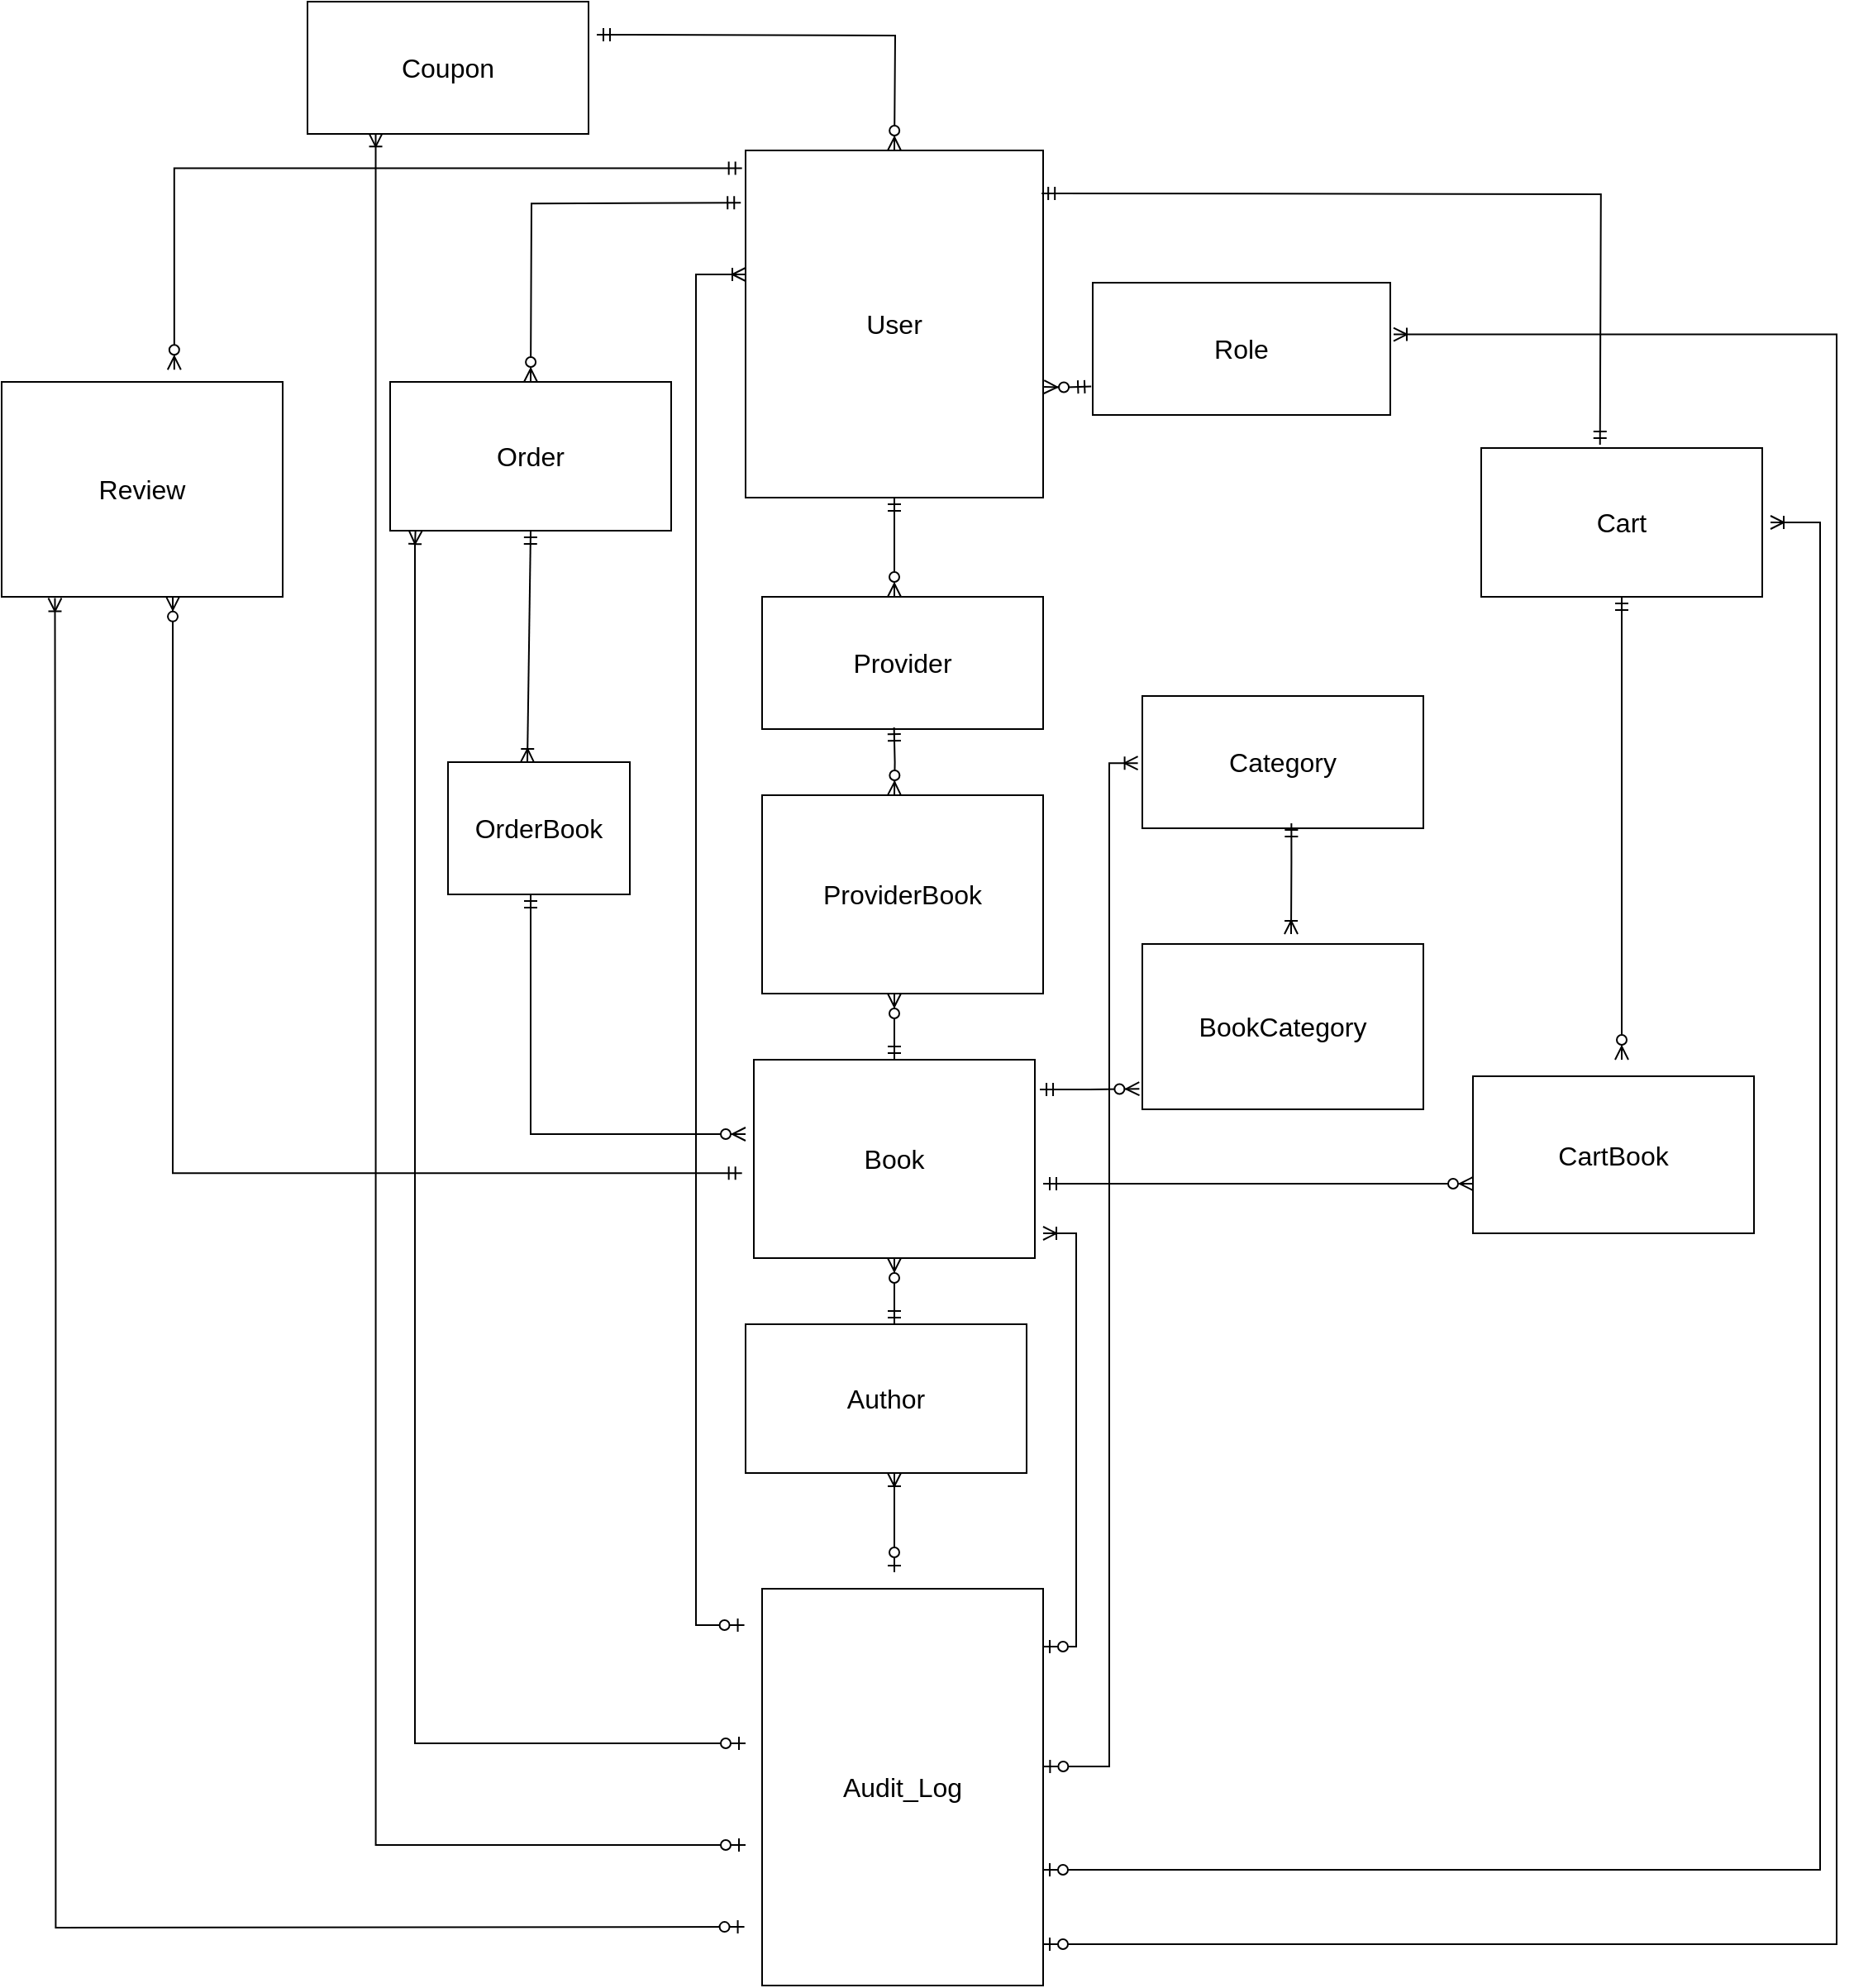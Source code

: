 <mxfile version="25.0.3">
  <diagram id="C5RBs43oDa-KdzZeNtuy" name="Page-1">
    <mxGraphModel dx="2790" dy="118" grid="1" gridSize="10" guides="1" tooltips="1" connect="1" arrows="1" fold="1" page="1" pageScale="1" pageWidth="827" pageHeight="1169" math="0" shadow="0">
      <root>
        <mxCell id="WIyWlLk6GJQsqaUBKTNV-0" />
        <mxCell id="WIyWlLk6GJQsqaUBKTNV-1" parent="WIyWlLk6GJQsqaUBKTNV-0" />
        <mxCell id="E6n0hDkASvJldRAavrut-643" value="" style="fontSize=12;html=1;endArrow=ERzeroToMany;startArrow=ERmandOne;rounded=0;exitX=1;exitY=0.5;exitDx=0;exitDy=0;edgeStyle=orthogonalEdgeStyle;entryX=0.5;entryY=0;entryDx=0;entryDy=0;" edge="1" parent="WIyWlLk6GJQsqaUBKTNV-1">
          <mxGeometry width="100" height="100" relative="1" as="geometry">
            <mxPoint x="510" y="1210" as="sourcePoint" />
            <mxPoint x="690" y="1280" as="targetPoint" />
          </mxGeometry>
        </mxCell>
        <mxCell id="E6n0hDkASvJldRAavrut-644" value="" style="fontSize=12;html=1;endArrow=ERzeroToMany;startArrow=ERmandOne;rounded=0;entryX=0.5;entryY=0;entryDx=0;entryDy=0;edgeStyle=orthogonalEdgeStyle;" edge="1" parent="WIyWlLk6GJQsqaUBKTNV-1">
          <mxGeometry width="100" height="100" relative="1" as="geometry">
            <mxPoint x="690" y="1490" as="sourcePoint" />
            <mxPoint x="690" y="1550" as="targetPoint" />
          </mxGeometry>
        </mxCell>
        <mxCell id="E6n0hDkASvJldRAavrut-645" value="" style="fontSize=12;html=1;endArrow=ERzeroToMany;startArrow=ERmandOne;rounded=0;entryX=0.5;entryY=0;entryDx=0;entryDy=0;exitX=0.499;exitY=0.981;exitDx=0;exitDy=0;edgeStyle=orthogonalEdgeStyle;exitPerimeter=0;" edge="1" parent="WIyWlLk6GJQsqaUBKTNV-1">
          <mxGeometry width="100" height="100" relative="1" as="geometry">
            <mxPoint x="689.82" y="1629.05" as="sourcePoint" />
            <mxPoint x="690" y="1670" as="targetPoint" />
          </mxGeometry>
        </mxCell>
        <mxCell id="E6n0hDkASvJldRAavrut-646" value="" style="fontSize=12;html=1;endArrow=ERzeroToMany;startArrow=ERmandOne;rounded=0;exitX=0.5;exitY=0;exitDx=0;exitDy=0;edgeStyle=orthogonalEdgeStyle;" edge="1" parent="WIyWlLk6GJQsqaUBKTNV-1">
          <mxGeometry width="100" height="100" relative="1" as="geometry">
            <mxPoint x="690" y="1830" as="sourcePoint" />
            <mxPoint x="690" y="1790" as="targetPoint" />
          </mxGeometry>
        </mxCell>
        <mxCell id="E6n0hDkASvJldRAavrut-647" value="" style="fontSize=12;html=1;endArrow=ERzeroToMany;startArrow=ERmandOne;rounded=0;exitX=0.5;exitY=0;exitDx=0;exitDy=0;edgeStyle=orthogonalEdgeStyle;" edge="1" parent="WIyWlLk6GJQsqaUBKTNV-1">
          <mxGeometry width="100" height="100" relative="1" as="geometry">
            <mxPoint x="690" y="1990" as="sourcePoint" />
            <mxPoint x="690" y="1950" as="targetPoint" />
          </mxGeometry>
        </mxCell>
        <mxCell id="E6n0hDkASvJldRAavrut-648" value="" style="fontSize=12;html=1;endArrow=ERzeroToMany;startArrow=ERmandOne;rounded=0;entryX=1.003;entryY=0.681;entryDx=0;entryDy=0;exitX=-0.005;exitY=1.093;exitDx=0;exitDy=0;edgeStyle=orthogonalEdgeStyle;exitPerimeter=0;entryPerimeter=0;" edge="1" parent="WIyWlLk6GJQsqaUBKTNV-1" target="E6n0hDkASvJldRAavrut-667">
          <mxGeometry width="100" height="100" relative="1" as="geometry">
            <mxPoint x="809.1" y="1422.79" as="sourcePoint" />
            <mxPoint x="776.94" y="1422.8" as="targetPoint" />
          </mxGeometry>
        </mxCell>
        <mxCell id="E6n0hDkASvJldRAavrut-649" value="" style="edgeStyle=orthogonalEdgeStyle;fontSize=12;html=1;endArrow=ERmandOne;startArrow=ERmandOne;rounded=0;entryX=0.427;entryY=-0.022;entryDx=0;entryDy=0;exitX=0.995;exitY=-0.135;exitDx=0;exitDy=0;exitPerimeter=0;entryPerimeter=0;" edge="1" parent="WIyWlLk6GJQsqaUBKTNV-1">
          <mxGeometry width="100" height="100" relative="1" as="geometry">
            <mxPoint x="779.1" y="1305.95" as="sourcePoint" />
            <mxPoint x="1116.86" y="1458.02" as="targetPoint" />
          </mxGeometry>
        </mxCell>
        <mxCell id="E6n0hDkASvJldRAavrut-650" value="" style="edgeStyle=orthogonalEdgeStyle;fontSize=12;html=1;endArrow=ERzeroToMany;startArrow=ERmandOne;rounded=0;entryX=0.5;entryY=0;entryDx=0;entryDy=0;" edge="1" parent="WIyWlLk6GJQsqaUBKTNV-1">
          <mxGeometry width="100" height="100" relative="1" as="geometry">
            <mxPoint x="1130" y="1550" as="sourcePoint" />
            <mxPoint x="1130.0" y="1830" as="targetPoint" />
          </mxGeometry>
        </mxCell>
        <mxCell id="E6n0hDkASvJldRAavrut-651" value="" style="fontSize=12;html=1;endArrow=ERzeroToMany;startArrow=ERmandOne;rounded=0;exitX=1;exitY=0.5;exitDx=0;exitDy=0;edgeStyle=elbowEdgeStyle;entryX=0;entryY=0.5;entryDx=0;entryDy=0;" edge="1" parent="WIyWlLk6GJQsqaUBKTNV-1">
          <mxGeometry width="100" height="100" relative="1" as="geometry">
            <mxPoint x="780" y="1905" as="sourcePoint" />
            <mxPoint x="1040" y="1905" as="targetPoint" />
          </mxGeometry>
        </mxCell>
        <mxCell id="E6n0hDkASvJldRAavrut-652" value="" style="fontSize=12;html=1;endArrow=ERzeroToMany;startArrow=ERmandOne;rounded=0;exitX=0.989;exitY=0.15;exitDx=0;exitDy=0;edgeStyle=elbowEdgeStyle;exitPerimeter=0;entryX=-0.01;entryY=0.12;entryDx=0;entryDy=0;entryPerimeter=0;" edge="1" parent="WIyWlLk6GJQsqaUBKTNV-1">
          <mxGeometry width="100" height="100" relative="1" as="geometry">
            <mxPoint x="778.02" y="1848" as="sourcePoint" />
            <mxPoint x="838.2" y="1847.6" as="targetPoint" />
          </mxGeometry>
        </mxCell>
        <mxCell id="E6n0hDkASvJldRAavrut-653" value="" style="edgeStyle=orthogonalEdgeStyle;fontSize=12;html=1;endArrow=ERoneToMany;startArrow=ERmandOne;rounded=0;exitX=0.501;exitY=0.9;exitDx=0;exitDy=0;entryX=0.5;entryY=0;entryDx=0;entryDy=0;exitPerimeter=0;" edge="1" parent="WIyWlLk6GJQsqaUBKTNV-1">
          <mxGeometry width="100" height="100" relative="1" as="geometry">
            <mxPoint x="930.18" y="1687" as="sourcePoint" />
            <mxPoint x="930" y="1754" as="targetPoint" />
            <Array as="points">
              <mxPoint x="930" y="1710" />
              <mxPoint x="930" y="1710" />
            </Array>
          </mxGeometry>
        </mxCell>
        <mxCell id="E6n0hDkASvJldRAavrut-654" value="" style="fontSize=12;html=1;endArrow=ERzeroToMany;startArrow=ERmandOne;rounded=0;exitX=-0.016;exitY=0.054;exitDx=0;exitDy=0;edgeStyle=orthogonalEdgeStyle;entryX=0.5;entryY=0;entryDx=0;entryDy=0;exitPerimeter=0;" edge="1" parent="WIyWlLk6GJQsqaUBKTNV-1">
          <mxGeometry width="100" height="100" relative="1" as="geometry">
            <mxPoint x="597.12" y="1311.62" as="sourcePoint" />
            <mxPoint x="470.0" y="1420" as="targetPoint" />
          </mxGeometry>
        </mxCell>
        <mxCell id="E6n0hDkASvJldRAavrut-655" value="" style="fontSize=12;html=1;endArrow=ERzeroToMany;startArrow=ERmandOne;rounded=0;edgeStyle=orthogonalEdgeStyle;entryX=0.469;entryY=0.019;entryDx=0;entryDy=0;entryPerimeter=0;exitX=-0.012;exitY=0.051;exitDx=0;exitDy=0;exitPerimeter=0;" edge="1" parent="WIyWlLk6GJQsqaUBKTNV-1">
          <mxGeometry width="100" height="100" relative="1" as="geometry">
            <mxPoint x="597.84" y="1290.71" as="sourcePoint" />
            <mxPoint x="254.42" y="1412.66" as="targetPoint" />
            <Array as="points">
              <mxPoint x="254" y="1291" />
            </Array>
          </mxGeometry>
        </mxCell>
        <mxCell id="E6n0hDkASvJldRAavrut-656" value="" style="edgeStyle=orthogonalEdgeStyle;fontSize=12;html=1;endArrow=ERzeroToMany;startArrow=ERmandOne;rounded=0;entryX=0.464;entryY=0.996;entryDx=0;entryDy=0;exitX=-0.012;exitY=0.286;exitDx=0;exitDy=0;entryPerimeter=0;exitPerimeter=0;" edge="1" parent="WIyWlLk6GJQsqaUBKTNV-1">
          <mxGeometry width="100" height="100" relative="1" as="geometry">
            <mxPoint x="597.84" y="1898.58" as="sourcePoint" />
            <mxPoint x="253.52" y="1549.92" as="targetPoint" />
            <Array as="points">
              <mxPoint x="253" y="1899" />
            </Array>
          </mxGeometry>
        </mxCell>
        <mxCell id="E6n0hDkASvJldRAavrut-657" value="" style="edgeStyle=orthogonalEdgeStyle;fontSize=12;html=1;endArrow=ERoneToMany;startArrow=ERzeroToOne;rounded=0;fontFamily=Helvetica;fontColor=default;exitX=-0.004;exitY=0.151;exitDx=0;exitDy=0;exitPerimeter=0;entryX=0.068;entryY=1.036;entryDx=0;entryDy=0;entryPerimeter=0;" edge="1" parent="WIyWlLk6GJQsqaUBKTNV-1">
          <mxGeometry width="100" height="100" relative="1" as="geometry">
            <mxPoint x="599.28" y="2354.53" as="sourcePoint" />
            <mxPoint x="182.24" y="1550.72" as="targetPoint" />
          </mxGeometry>
        </mxCell>
        <mxCell id="E6n0hDkASvJldRAavrut-658" value="" style="fontSize=12;html=1;endArrow=ERoneToMany;startArrow=ERzeroToOne;rounded=0;fontFamily=Helvetica;fontColor=default;exitX=0.5;exitY=0;exitDx=0;exitDy=0;entryX=0.5;entryY=1;entryDx=0;entryDy=0;" edge="1" parent="WIyWlLk6GJQsqaUBKTNV-1">
          <mxGeometry width="100" height="100" relative="1" as="geometry">
            <mxPoint x="690" y="2140" as="sourcePoint" />
            <mxPoint x="690" y="2080" as="targetPoint" />
          </mxGeometry>
        </mxCell>
        <mxCell id="E6n0hDkASvJldRAavrut-659" value="" style="fontSize=12;html=1;endArrow=ERoneToMany;startArrow=ERzeroToOne;rounded=0;fontFamily=Helvetica;fontColor=default;exitX=1;exitY=0.5;exitDx=0;exitDy=0;entryX=1;entryY=0.5;entryDx=0;entryDy=0;edgeStyle=orthogonalEdgeStyle;" edge="1" parent="WIyWlLk6GJQsqaUBKTNV-1">
          <mxGeometry width="100" height="100" relative="1" as="geometry">
            <mxPoint x="780" y="2185" as="sourcePoint" />
            <mxPoint x="780" y="1935" as="targetPoint" />
            <Array as="points">
              <mxPoint x="800" y="2185" />
              <mxPoint x="800" y="1935" />
            </Array>
          </mxGeometry>
        </mxCell>
        <mxCell id="E6n0hDkASvJldRAavrut-660" value="" style="fontSize=12;html=1;endArrow=ERoneToMany;startArrow=ERzeroToOne;rounded=0;fontFamily=Helvetica;fontColor=default;exitX=1.001;exitY=0.918;exitDx=0;exitDy=0;entryX=-0.015;entryY=0.686;entryDx=0;entryDy=0;edgeStyle=orthogonalEdgeStyle;exitPerimeter=0;entryPerimeter=0;" edge="1" parent="WIyWlLk6GJQsqaUBKTNV-1">
          <mxGeometry width="100" height="100" relative="1" as="geometry">
            <mxPoint x="780.18" y="2257.54" as="sourcePoint" />
            <mxPoint x="837.3" y="1650.58" as="targetPoint" />
            <Array as="points">
              <mxPoint x="820" y="2258" />
              <mxPoint x="820" y="1651" />
            </Array>
          </mxGeometry>
        </mxCell>
        <mxCell id="E6n0hDkASvJldRAavrut-661" value="" style="fontSize=12;html=1;endArrow=ERoneToMany;startArrow=ERzeroToOne;rounded=0;fontFamily=Helvetica;fontColor=default;exitX=1;exitY=0;exitDx=0;exitDy=0;entryX=1;entryY=0.5;entryDx=0;entryDy=0;edgeStyle=orthogonalEdgeStyle;exitPerimeter=0;" edge="1" parent="WIyWlLk6GJQsqaUBKTNV-1">
          <mxGeometry width="100" height="100" relative="1" as="geometry">
            <mxPoint x="780" y="2320" as="sourcePoint" />
            <mxPoint x="1220.0" y="1505" as="targetPoint" />
            <Array as="points">
              <mxPoint x="1250" y="2320" />
              <mxPoint x="1250" y="1505" />
            </Array>
          </mxGeometry>
        </mxCell>
        <mxCell id="E6n0hDkASvJldRAavrut-662" value="" style="fontSize=12;html=1;endArrow=ERoneToMany;startArrow=ERzeroToOne;rounded=0;fontFamily=Helvetica;fontColor=default;exitX=1;exitY=0.5;exitDx=0;exitDy=0;entryX=1.011;entryY=0.042;entryDx=0;entryDy=0;edgeStyle=orthogonalEdgeStyle;entryPerimeter=0;" edge="1" parent="WIyWlLk6GJQsqaUBKTNV-1">
          <mxGeometry width="100" height="100" relative="1" as="geometry">
            <mxPoint x="780" y="2365" as="sourcePoint" />
            <mxPoint x="991.98" y="1391.26" as="targetPoint" />
            <Array as="points">
              <mxPoint x="1260" y="2365" />
              <mxPoint x="1260" y="1391" />
            </Array>
          </mxGeometry>
        </mxCell>
        <mxCell id="E6n0hDkASvJldRAavrut-663" value="" style="edgeStyle=orthogonalEdgeStyle;fontSize=12;html=1;endArrow=ERoneToMany;startArrow=ERzeroToOne;rounded=0;fontFamily=Helvetica;fontColor=default;exitX=0;exitY=0.5;exitDx=0;exitDy=0;entryX=0.149;entryY=1.009;entryDx=0;entryDy=0;entryPerimeter=0;" edge="1" parent="WIyWlLk6GJQsqaUBKTNV-1">
          <mxGeometry width="100" height="100" relative="1" as="geometry">
            <mxPoint x="600" y="2243.47" as="sourcePoint" />
            <mxPoint x="400.33" y="1510" as="targetPoint" />
            <Array as="points">
              <mxPoint x="400" y="2243.19" />
              <mxPoint x="400" y="1519.19" />
              <mxPoint x="400" y="1519.19" />
            </Array>
          </mxGeometry>
        </mxCell>
        <mxCell id="E6n0hDkASvJldRAavrut-664" value="" style="edgeStyle=orthogonalEdgeStyle;fontSize=12;html=1;endArrow=ERoneToMany;startArrow=ERzeroToOne;rounded=0;fontFamily=Helvetica;fontColor=default;exitX=0;exitY=0.5;exitDx=0;exitDy=0;entryX=0.257;entryY=0.989;entryDx=0;entryDy=0;entryPerimeter=0;" edge="1" parent="WIyWlLk6GJQsqaUBKTNV-1">
          <mxGeometry width="100" height="100" relative="1" as="geometry">
            <mxPoint x="600" y="2305" as="sourcePoint" />
            <mxPoint x="376.26" y="1269.67" as="targetPoint" />
            <Array as="points">
              <mxPoint x="376" y="2305" />
            </Array>
          </mxGeometry>
        </mxCell>
        <mxCell id="E6n0hDkASvJldRAavrut-665" value="" style="edgeStyle=orthogonalEdgeStyle;fontSize=12;html=1;endArrow=ERoneToMany;startArrow=ERzeroToOne;rounded=0;fontFamily=Helvetica;fontColor=default;exitX=-0.004;exitY=0.067;exitDx=0;exitDy=0;entryX=0;entryY=0.5;entryDx=0;entryDy=0;exitPerimeter=0;" edge="1" parent="WIyWlLk6GJQsqaUBKTNV-1">
          <mxGeometry width="100" height="100" relative="1" as="geometry">
            <mxPoint x="599.28" y="2172.01" as="sourcePoint" />
            <mxPoint x="600" y="1355" as="targetPoint" />
            <Array as="points">
              <mxPoint x="570" y="2172" />
              <mxPoint x="570" y="1355" />
            </Array>
          </mxGeometry>
        </mxCell>
        <mxCell id="E6n0hDkASvJldRAavrut-666" value="Cart" style="whiteSpace=wrap;html=1;align=center;strokeColor=inherit;verticalAlign=middle;fontFamily=Helvetica;fontSize=16;fontColor=default;fillColor=none;" vertex="1" parent="WIyWlLk6GJQsqaUBKTNV-1">
          <mxGeometry x="1045" y="1460" width="170" height="90" as="geometry" />
        </mxCell>
        <mxCell id="E6n0hDkASvJldRAavrut-667" value="User" style="whiteSpace=wrap;html=1;align=center;strokeColor=inherit;verticalAlign=middle;fontFamily=Helvetica;fontSize=16;fontColor=default;fillColor=none;" vertex="1" parent="WIyWlLk6GJQsqaUBKTNV-1">
          <mxGeometry x="600" y="1280" width="180" height="210" as="geometry" />
        </mxCell>
        <mxCell id="E6n0hDkASvJldRAavrut-668" value="Role" style="whiteSpace=wrap;html=1;align=center;strokeColor=inherit;verticalAlign=middle;fontFamily=Helvetica;fontSize=16;fontColor=default;fillColor=none;" vertex="1" parent="WIyWlLk6GJQsqaUBKTNV-1">
          <mxGeometry x="810" y="1360" width="180" height="80" as="geometry" />
        </mxCell>
        <mxCell id="E6n0hDkASvJldRAavrut-669" value="Coupon" style="whiteSpace=wrap;html=1;align=center;strokeColor=inherit;verticalAlign=middle;fontFamily=Helvetica;fontSize=16;fontColor=default;fillColor=none;" vertex="1" parent="WIyWlLk6GJQsqaUBKTNV-1">
          <mxGeometry x="335" y="1190" width="170" height="80" as="geometry" />
        </mxCell>
        <mxCell id="E6n0hDkASvJldRAavrut-670" value="Category" style="whiteSpace=wrap;html=1;align=center;strokeColor=inherit;verticalAlign=middle;fontFamily=Helvetica;fontSize=16;fontColor=default;fillColor=none;" vertex="1" parent="WIyWlLk6GJQsqaUBKTNV-1">
          <mxGeometry x="840" y="1610" width="170" height="80" as="geometry" />
        </mxCell>
        <mxCell id="E6n0hDkASvJldRAavrut-671" value="Provider" style="whiteSpace=wrap;html=1;align=center;strokeColor=inherit;verticalAlign=middle;fontFamily=Helvetica;fontSize=16;fontColor=default;fillColor=none;" vertex="1" parent="WIyWlLk6GJQsqaUBKTNV-1">
          <mxGeometry x="610" y="1550" width="170" height="80" as="geometry" />
        </mxCell>
        <mxCell id="E6n0hDkASvJldRAavrut-672" value="Order" style="whiteSpace=wrap;html=1;align=center;strokeColor=inherit;verticalAlign=middle;fontFamily=Helvetica;fontSize=16;fontColor=default;fillColor=none;" vertex="1" parent="WIyWlLk6GJQsqaUBKTNV-1">
          <mxGeometry x="385" y="1420" width="170" height="90" as="geometry" />
        </mxCell>
        <mxCell id="E6n0hDkASvJldRAavrut-673" value="OrderBook" style="whiteSpace=wrap;html=1;align=center;strokeColor=inherit;verticalAlign=middle;fontFamily=Helvetica;fontSize=16;fontColor=default;fillColor=none;" vertex="1" parent="WIyWlLk6GJQsqaUBKTNV-1">
          <mxGeometry x="420" y="1650" width="110" height="80" as="geometry" />
        </mxCell>
        <mxCell id="E6n0hDkASvJldRAavrut-674" value="" style="fontSize=12;html=1;endArrow=ERoneToMany;startArrow=ERmandOne;rounded=0;fontFamily=Helvetica;fontColor=default;exitX=0.5;exitY=1;exitDx=0;exitDy=0;" edge="1" parent="WIyWlLk6GJQsqaUBKTNV-1" source="E6n0hDkASvJldRAavrut-672">
          <mxGeometry width="100" height="100" relative="1" as="geometry">
            <mxPoint x="430" y="2050" as="sourcePoint" />
            <mxPoint x="468" y="1650" as="targetPoint" />
          </mxGeometry>
        </mxCell>
        <mxCell id="E6n0hDkASvJldRAavrut-675" value="" style="fontSize=12;html=1;endArrow=ERzeroToMany;startArrow=ERmandOne;rounded=0;edgeStyle=elbowEdgeStyle;entryX=0;entryY=0.5;entryDx=0;entryDy=0;" edge="1" parent="WIyWlLk6GJQsqaUBKTNV-1">
          <mxGeometry width="100" height="100" relative="1" as="geometry">
            <mxPoint x="470" y="1730" as="sourcePoint" />
            <mxPoint x="600" y="1875" as="targetPoint" />
            <Array as="points">
              <mxPoint x="470" y="1800" />
            </Array>
          </mxGeometry>
        </mxCell>
        <mxCell id="E6n0hDkASvJldRAavrut-676" value="Review" style="whiteSpace=wrap;html=1;align=center;strokeColor=inherit;verticalAlign=middle;fontFamily=Helvetica;fontSize=16;fontColor=default;fillColor=none;" vertex="1" parent="WIyWlLk6GJQsqaUBKTNV-1">
          <mxGeometry x="150" y="1420" width="170" height="130" as="geometry" />
        </mxCell>
        <mxCell id="E6n0hDkASvJldRAavrut-677" value="ProviderBook" style="whiteSpace=wrap;html=1;align=center;strokeColor=inherit;verticalAlign=middle;fontFamily=Helvetica;fontSize=16;fontColor=default;fillColor=none;" vertex="1" parent="WIyWlLk6GJQsqaUBKTNV-1">
          <mxGeometry x="610" y="1670" width="170" height="120" as="geometry" />
        </mxCell>
        <mxCell id="E6n0hDkASvJldRAavrut-678" value="Book" style="whiteSpace=wrap;html=1;align=center;strokeColor=inherit;verticalAlign=middle;fontFamily=Helvetica;fontSize=16;fontColor=default;fillColor=none;" vertex="1" parent="WIyWlLk6GJQsqaUBKTNV-1">
          <mxGeometry x="605" y="1830" width="170" height="120" as="geometry" />
        </mxCell>
        <mxCell id="E6n0hDkASvJldRAavrut-679" value="Author" style="whiteSpace=wrap;html=1;align=center;strokeColor=inherit;verticalAlign=middle;fontFamily=Helvetica;fontSize=16;fontColor=default;fillColor=none;" vertex="1" parent="WIyWlLk6GJQsqaUBKTNV-1">
          <mxGeometry x="600" y="1990" width="170" height="90" as="geometry" />
        </mxCell>
        <mxCell id="E6n0hDkASvJldRAavrut-680" value="Audit_Log" style="whiteSpace=wrap;html=1;align=center;strokeColor=inherit;verticalAlign=middle;fontFamily=Helvetica;fontSize=16;fontColor=default;fillColor=none;" vertex="1" parent="WIyWlLk6GJQsqaUBKTNV-1">
          <mxGeometry x="610" y="2150" width="170" height="240" as="geometry" />
        </mxCell>
        <mxCell id="E6n0hDkASvJldRAavrut-681" value="BookCategory" style="whiteSpace=wrap;html=1;align=center;strokeColor=inherit;verticalAlign=middle;fontFamily=Helvetica;fontSize=16;fontColor=default;fillColor=none;" vertex="1" parent="WIyWlLk6GJQsqaUBKTNV-1">
          <mxGeometry x="840" y="1760" width="170" height="100" as="geometry" />
        </mxCell>
        <mxCell id="E6n0hDkASvJldRAavrut-682" value="CartBook" style="whiteSpace=wrap;html=1;align=center;strokeColor=inherit;verticalAlign=middle;fontFamily=Helvetica;fontSize=16;fontColor=default;fillColor=none;" vertex="1" parent="WIyWlLk6GJQsqaUBKTNV-1">
          <mxGeometry x="1040" y="1840" width="170" height="95" as="geometry" />
        </mxCell>
      </root>
    </mxGraphModel>
  </diagram>
</mxfile>
